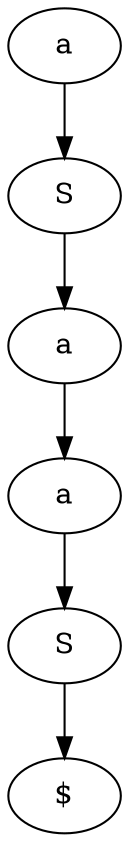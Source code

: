 digraph G { 
	1 [label = "a"];
	1 -> 2;
	2 [label = "S"];
	2 -> 3;
	3 [label = "a"];
	3 -> 4;
	4 [label = "a"];
	4 -> 5;
	5 [label = "S"];
	5 -> 6;
	6 [label = "$"];
}
